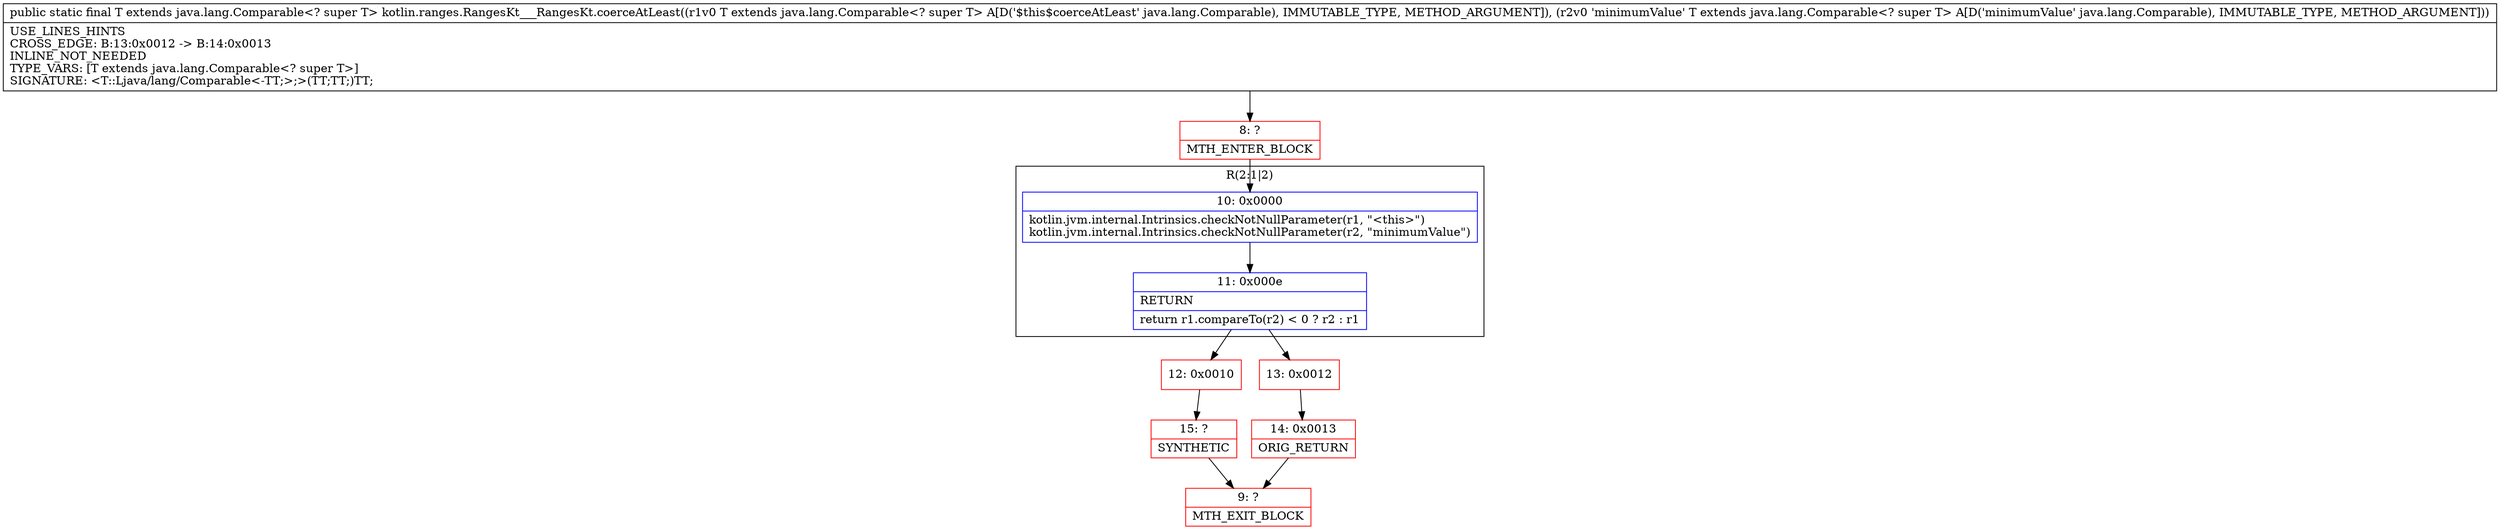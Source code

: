 digraph "CFG forkotlin.ranges.RangesKt___RangesKt.coerceAtLeast(Ljava\/lang\/Comparable;Ljava\/lang\/Comparable;)Ljava\/lang\/Comparable;" {
subgraph cluster_Region_1264317241 {
label = "R(2:1|2)";
node [shape=record,color=blue];
Node_10 [shape=record,label="{10\:\ 0x0000|kotlin.jvm.internal.Intrinsics.checkNotNullParameter(r1, \"\<this\>\")\lkotlin.jvm.internal.Intrinsics.checkNotNullParameter(r2, \"minimumValue\")\l}"];
Node_11 [shape=record,label="{11\:\ 0x000e|RETURN\l|return r1.compareTo(r2) \< 0 ? r2 : r1\l}"];
}
Node_8 [shape=record,color=red,label="{8\:\ ?|MTH_ENTER_BLOCK\l}"];
Node_12 [shape=record,color=red,label="{12\:\ 0x0010}"];
Node_15 [shape=record,color=red,label="{15\:\ ?|SYNTHETIC\l}"];
Node_9 [shape=record,color=red,label="{9\:\ ?|MTH_EXIT_BLOCK\l}"];
Node_13 [shape=record,color=red,label="{13\:\ 0x0012}"];
Node_14 [shape=record,color=red,label="{14\:\ 0x0013|ORIG_RETURN\l}"];
MethodNode[shape=record,label="{public static final T extends java.lang.Comparable\<? super T\> kotlin.ranges.RangesKt___RangesKt.coerceAtLeast((r1v0 T extends java.lang.Comparable\<? super T\> A[D('$this$coerceAtLeast' java.lang.Comparable), IMMUTABLE_TYPE, METHOD_ARGUMENT]), (r2v0 'minimumValue' T extends java.lang.Comparable\<? super T\> A[D('minimumValue' java.lang.Comparable), IMMUTABLE_TYPE, METHOD_ARGUMENT]))  | USE_LINES_HINTS\lCROSS_EDGE: B:13:0x0012 \-\> B:14:0x0013\lINLINE_NOT_NEEDED\lTYPE_VARS: [T extends java.lang.Comparable\<? super T\>]\lSIGNATURE: \<T::Ljava\/lang\/Comparable\<\-TT;\>;\>(TT;TT;)TT;\l}"];
MethodNode -> Node_8;Node_10 -> Node_11;
Node_11 -> Node_12;
Node_11 -> Node_13;
Node_8 -> Node_10;
Node_12 -> Node_15;
Node_15 -> Node_9;
Node_13 -> Node_14;
Node_14 -> Node_9;
}

